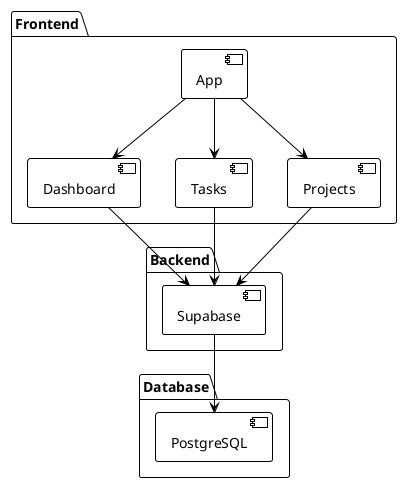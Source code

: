 @startuml
!theme plain
skinparam backgroundColor white

package "Frontend" {
  component [App] as App
  component [Dashboard] as Dashboard
  component [Tasks] as Tasks
  component [Projects] as Projects
}

package "Backend" {
  component [Supabase] as Supabase
}

package "Database" {
  database [PostgreSQL] as DB
}

App --> Dashboard
App --> Tasks
App --> Projects
Dashboard --> Supabase
Tasks --> Supabase
Projects --> Supabase
Supabase --> DB

@enduml